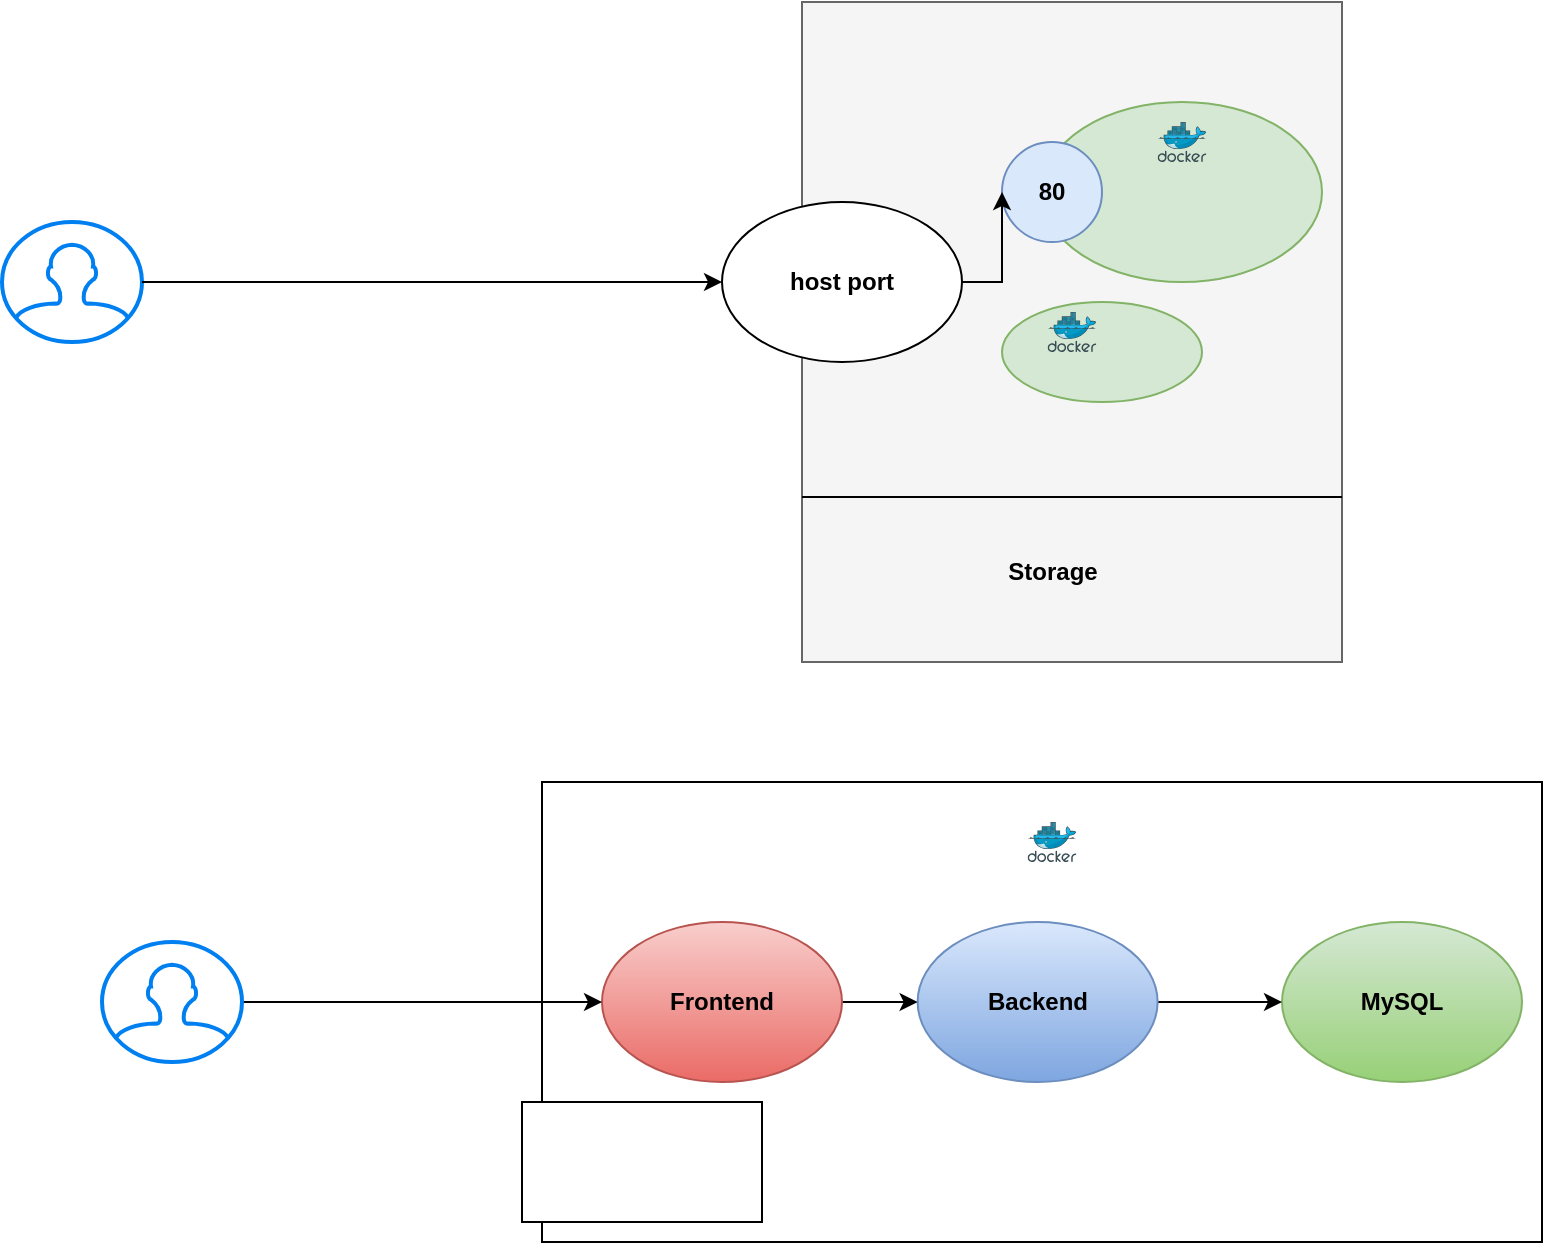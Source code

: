 <mxfile version="24.7.17">
  <diagram name="Page-1" id="r3Nct8LjqmlIoaS-y5Mq">
    <mxGraphModel dx="1900" dy="583" grid="1" gridSize="10" guides="1" tooltips="1" connect="1" arrows="1" fold="1" page="1" pageScale="1" pageWidth="850" pageHeight="1100" math="0" shadow="0">
      <root>
        <mxCell id="0" />
        <mxCell id="1" parent="0" />
        <mxCell id="UWCO3QOiOpSwd70VDAWc-1" value="" style="rounded=0;whiteSpace=wrap;html=1;fillColor=#f5f5f5;fontColor=#333333;strokeColor=#666666;" parent="1" vertex="1">
          <mxGeometry x="360" y="120" width="270" height="330" as="geometry" />
        </mxCell>
        <mxCell id="UWCO3QOiOpSwd70VDAWc-2" value="" style="ellipse;whiteSpace=wrap;html=1;fillColor=#d5e8d4;strokeColor=#82b366;" parent="1" vertex="1">
          <mxGeometry x="480" y="170" width="140" height="90" as="geometry" />
        </mxCell>
        <mxCell id="UWCO3QOiOpSwd70VDAWc-3" value="" style="image;sketch=0;aspect=fixed;html=1;points=[];align=center;fontSize=12;image=img/lib/mscae/Docker.svg;" parent="1" vertex="1">
          <mxGeometry x="537.81" y="180" width="24.39" height="20" as="geometry" />
        </mxCell>
        <mxCell id="UWCO3QOiOpSwd70VDAWc-4" value="" style="html=1;verticalLabelPosition=bottom;align=center;labelBackgroundColor=#ffffff;verticalAlign=top;strokeWidth=2;strokeColor=#0080F0;shadow=0;dashed=0;shape=mxgraph.ios7.icons.user;" parent="1" vertex="1">
          <mxGeometry x="-40" y="230" width="70" height="60" as="geometry" />
        </mxCell>
        <mxCell id="UWCO3QOiOpSwd70VDAWc-5" style="edgeStyle=orthogonalEdgeStyle;rounded=0;orthogonalLoop=1;jettySize=auto;html=1;entryX=0;entryY=0.5;entryDx=0;entryDy=0;" parent="1" source="UWCO3QOiOpSwd70VDAWc-4" target="UWCO3QOiOpSwd70VDAWc-7" edge="1">
          <mxGeometry relative="1" as="geometry" />
        </mxCell>
        <mxCell id="UWCO3QOiOpSwd70VDAWc-6" value="&lt;b&gt;80&lt;/b&gt;" style="ellipse;whiteSpace=wrap;html=1;aspect=fixed;fillColor=#dae8fc;strokeColor=#6c8ebf;" parent="1" vertex="1">
          <mxGeometry x="460" y="190" width="50" height="50" as="geometry" />
        </mxCell>
        <mxCell id="UWCO3QOiOpSwd70VDAWc-8" style="edgeStyle=orthogonalEdgeStyle;rounded=0;orthogonalLoop=1;jettySize=auto;html=1;" parent="1" source="UWCO3QOiOpSwd70VDAWc-7" target="UWCO3QOiOpSwd70VDAWc-6" edge="1">
          <mxGeometry relative="1" as="geometry" />
        </mxCell>
        <mxCell id="UWCO3QOiOpSwd70VDAWc-7" value="&lt;b&gt;host port&lt;/b&gt;" style="ellipse;whiteSpace=wrap;html=1;" parent="1" vertex="1">
          <mxGeometry x="320" y="220" width="120" height="80" as="geometry" />
        </mxCell>
        <mxCell id="K108HAiIDrzwfuaOVCEm-1" value="" style="endArrow=none;html=1;rounded=0;exitX=0;exitY=0.75;exitDx=0;exitDy=0;entryX=1;entryY=0.75;entryDx=0;entryDy=0;" parent="1" source="UWCO3QOiOpSwd70VDAWc-1" target="UWCO3QOiOpSwd70VDAWc-1" edge="1">
          <mxGeometry width="50" height="50" relative="1" as="geometry">
            <mxPoint x="450" y="330" as="sourcePoint" />
            <mxPoint x="500" y="280" as="targetPoint" />
          </mxGeometry>
        </mxCell>
        <mxCell id="K108HAiIDrzwfuaOVCEm-2" value="&lt;b&gt;Storage&lt;/b&gt;" style="text;html=1;align=center;verticalAlign=middle;resizable=0;points=[];autosize=1;strokeColor=none;fillColor=none;" parent="1" vertex="1">
          <mxGeometry x="450" y="390" width="70" height="30" as="geometry" />
        </mxCell>
        <mxCell id="K108HAiIDrzwfuaOVCEm-3" value="" style="ellipse;whiteSpace=wrap;html=1;fillColor=#d5e8d4;strokeColor=#82b366;" parent="1" vertex="1">
          <mxGeometry x="460" y="270" width="100" height="50" as="geometry" />
        </mxCell>
        <mxCell id="K108HAiIDrzwfuaOVCEm-5" value="" style="image;sketch=0;aspect=fixed;html=1;points=[];align=center;fontSize=12;image=img/lib/mscae/Docker.svg;" parent="1" vertex="1">
          <mxGeometry x="482.8" y="275" width="24.39" height="20" as="geometry" />
        </mxCell>
        <mxCell id="K108HAiIDrzwfuaOVCEm-6" value="" style="rounded=0;whiteSpace=wrap;html=1;" parent="1" vertex="1">
          <mxGeometry x="230" y="510" width="500" height="230" as="geometry" />
        </mxCell>
        <mxCell id="K108HAiIDrzwfuaOVCEm-7" value="&lt;b&gt;MySQL&lt;/b&gt;" style="ellipse;whiteSpace=wrap;html=1;fillColor=#d5e8d4;gradientColor=#97d077;strokeColor=#82b366;" parent="1" vertex="1">
          <mxGeometry x="600" y="580" width="120" height="80" as="geometry" />
        </mxCell>
        <mxCell id="K108HAiIDrzwfuaOVCEm-9" style="edgeStyle=orthogonalEdgeStyle;rounded=0;orthogonalLoop=1;jettySize=auto;html=1;" parent="1" source="K108HAiIDrzwfuaOVCEm-8" target="K108HAiIDrzwfuaOVCEm-7" edge="1">
          <mxGeometry relative="1" as="geometry" />
        </mxCell>
        <mxCell id="K108HAiIDrzwfuaOVCEm-8" value="&lt;b&gt;Backend&lt;/b&gt;" style="ellipse;whiteSpace=wrap;html=1;fillColor=#dae8fc;gradientColor=#7ea6e0;strokeColor=#6c8ebf;" parent="1" vertex="1">
          <mxGeometry x="417.81" y="580" width="120" height="80" as="geometry" />
        </mxCell>
        <mxCell id="K108HAiIDrzwfuaOVCEm-11" style="edgeStyle=orthogonalEdgeStyle;rounded=0;orthogonalLoop=1;jettySize=auto;html=1;entryX=0;entryY=0.5;entryDx=0;entryDy=0;" parent="1" source="K108HAiIDrzwfuaOVCEm-10" target="K108HAiIDrzwfuaOVCEm-8" edge="1">
          <mxGeometry relative="1" as="geometry" />
        </mxCell>
        <mxCell id="K108HAiIDrzwfuaOVCEm-10" value="&lt;b&gt;Frontend&lt;/b&gt;" style="ellipse;whiteSpace=wrap;html=1;fillColor=#f8cecc;gradientColor=#ea6b66;strokeColor=#b85450;" parent="1" vertex="1">
          <mxGeometry x="260" y="580" width="120" height="80" as="geometry" />
        </mxCell>
        <mxCell id="K108HAiIDrzwfuaOVCEm-13" style="edgeStyle=orthogonalEdgeStyle;rounded=0;orthogonalLoop=1;jettySize=auto;html=1;" parent="1" source="K108HAiIDrzwfuaOVCEm-12" target="K108HAiIDrzwfuaOVCEm-10" edge="1">
          <mxGeometry relative="1" as="geometry" />
        </mxCell>
        <mxCell id="K108HAiIDrzwfuaOVCEm-12" value="" style="html=1;verticalLabelPosition=bottom;align=center;labelBackgroundColor=#ffffff;verticalAlign=top;strokeWidth=2;strokeColor=#0080F0;shadow=0;dashed=0;shape=mxgraph.ios7.icons.user;" parent="1" vertex="1">
          <mxGeometry x="10" y="590" width="70" height="60" as="geometry" />
        </mxCell>
        <mxCell id="K108HAiIDrzwfuaOVCEm-14" value="" style="image;sketch=0;aspect=fixed;html=1;points=[];align=center;fontSize=12;image=img/lib/mscae/Docker.svg;" parent="1" vertex="1">
          <mxGeometry x="472.8" y="530" width="24.39" height="20" as="geometry" />
        </mxCell>
        <mxCell id="Y9GsViFgkPydXTZch6_y-1" value="" style="whiteSpace=wrap;html=1;" vertex="1" parent="1">
          <mxGeometry x="220" y="670" width="120" height="60" as="geometry" />
        </mxCell>
      </root>
    </mxGraphModel>
  </diagram>
</mxfile>
